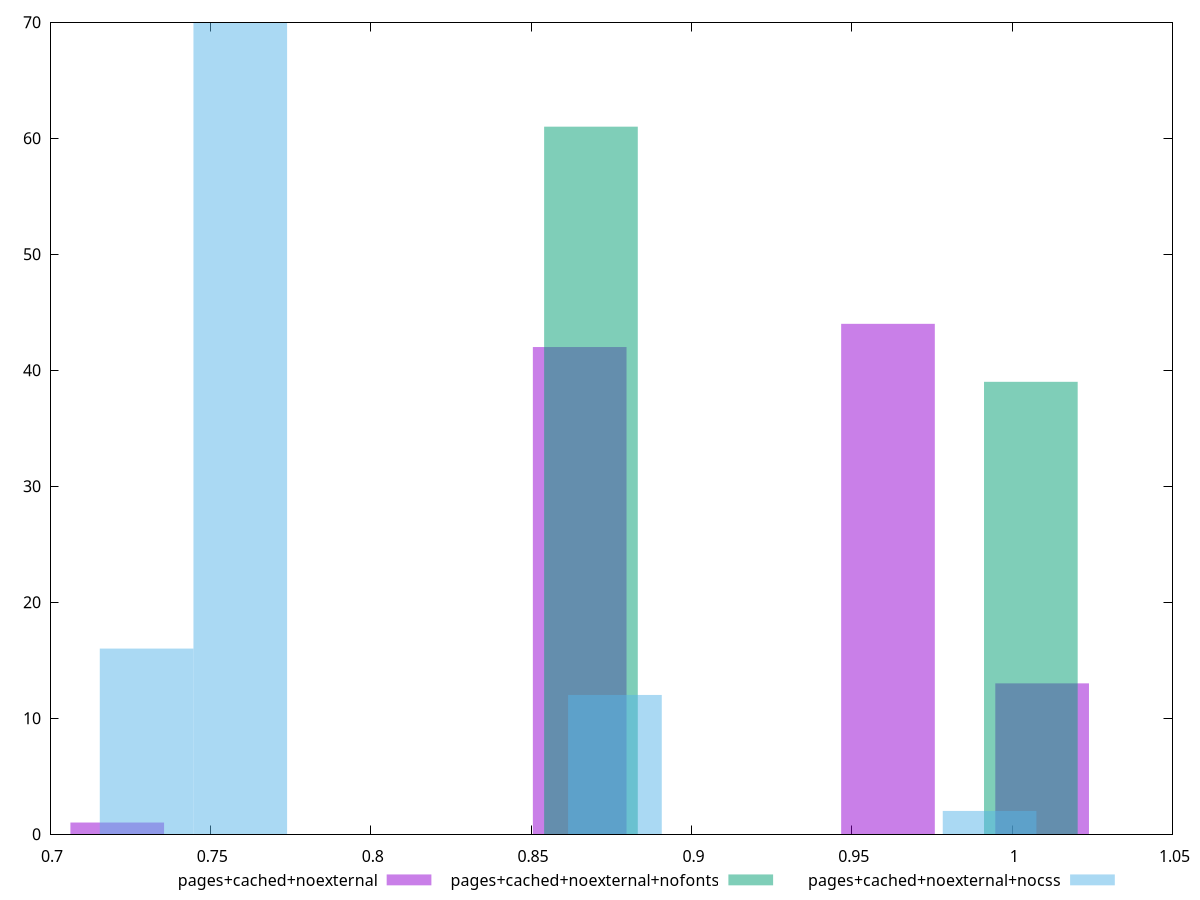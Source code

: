 $_pagesCachedNoexternal <<EOF
1.0093528137761372 13
0.8651595546652604 42
0.9612883940725115 44
0.7209662955543836 1
EOF
$_pagesCachedNoexternalNofonts <<EOF
0.8686740139885921 61
1.0058330688288961 39
EOF
$_pagesCachedNoexternalNocss <<EOF
0.7593287551198925 70
0.7301238029998967 16
0.876148563599876 12
0.9929683720798594 2
EOF
set key outside below
set terminal pngcairo
set output "report_00005_2020-11-02T22-26-11.212Z/uses-http2/uses-http2_pages+cached+noexternal_pages+cached+noexternal+nofonts_pages+cached+noexternal+nocss+hist.png"
set boxwidth 0.029204952119995867
set style fill transparent solid 0.5 noborder
set yrange [0:70]
plot $_pagesCachedNoexternal title "pages+cached+noexternal" with boxes ,$_pagesCachedNoexternalNofonts title "pages+cached+noexternal+nofonts" with boxes ,$_pagesCachedNoexternalNocss title "pages+cached+noexternal+nocss" with boxes ,